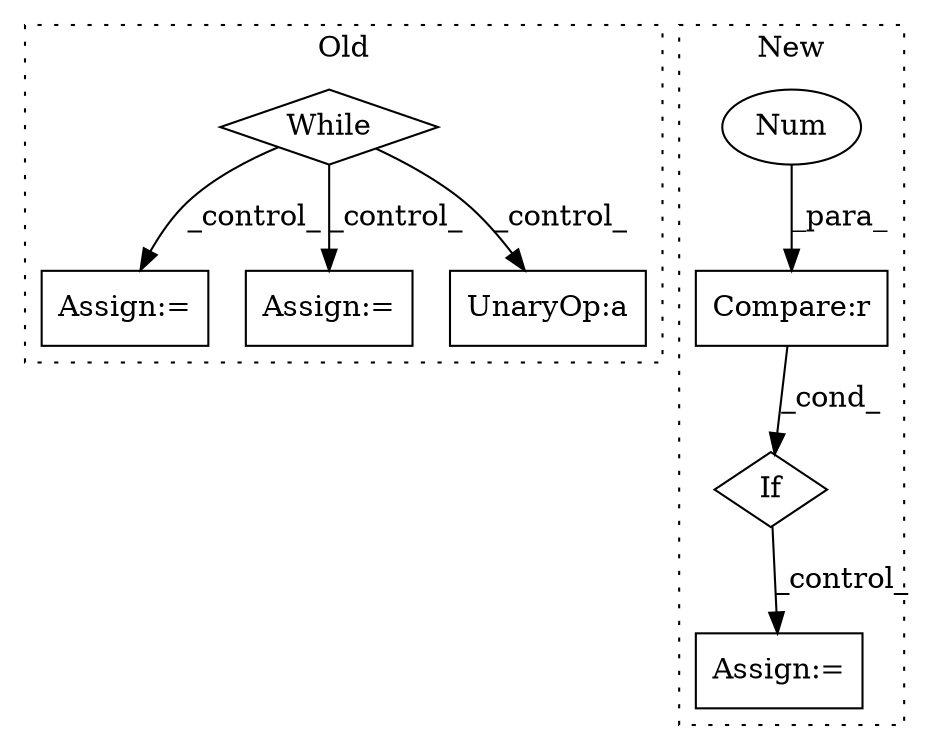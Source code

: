 digraph G {
subgraph cluster0 {
1 [label="While" a="52" s="6409,6419" l="6,10" shape="diamond"];
3 [label="Assign:=" a="68" s="6502" l="3" shape="box"];
4 [label="Assign:=" a="68" s="7089" l="4" shape="box"];
8 [label="UnaryOp:a" a="61" s="6538" l="18" shape="box"];
label = "Old";
style="dotted";
}
subgraph cluster1 {
2 [label="If" a="96" s="4543" l="3" shape="diamond"];
5 [label="Assign:=" a="68" s="4599" l="3" shape="box"];
6 [label="Compare:r" a="40" s="4546" l="16" shape="box"];
7 [label="Num" a="76" s="4561" l="1" shape="ellipse"];
label = "New";
style="dotted";
}
1 -> 3 [label="_control_"];
1 -> 4 [label="_control_"];
1 -> 8 [label="_control_"];
2 -> 5 [label="_control_"];
6 -> 2 [label="_cond_"];
7 -> 6 [label="_para_"];
}